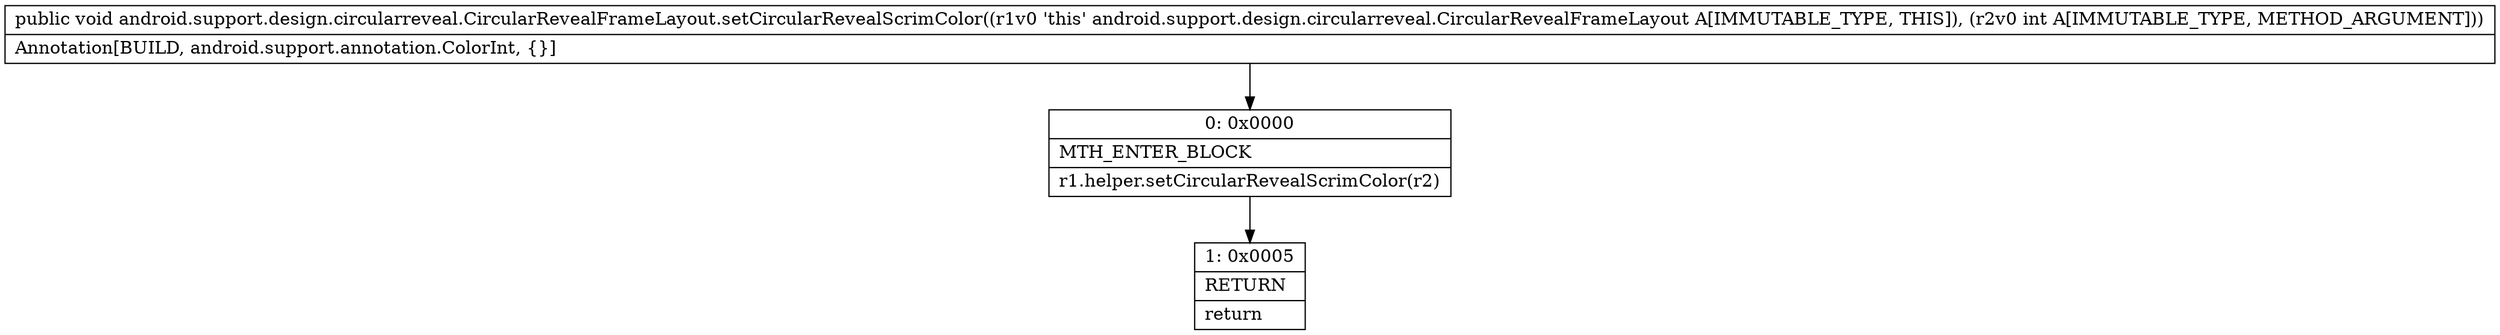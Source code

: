 digraph "CFG forandroid.support.design.circularreveal.CircularRevealFrameLayout.setCircularRevealScrimColor(I)V" {
Node_0 [shape=record,label="{0\:\ 0x0000|MTH_ENTER_BLOCK\l|r1.helper.setCircularRevealScrimColor(r2)\l}"];
Node_1 [shape=record,label="{1\:\ 0x0005|RETURN\l|return\l}"];
MethodNode[shape=record,label="{public void android.support.design.circularreveal.CircularRevealFrameLayout.setCircularRevealScrimColor((r1v0 'this' android.support.design.circularreveal.CircularRevealFrameLayout A[IMMUTABLE_TYPE, THIS]), (r2v0 int A[IMMUTABLE_TYPE, METHOD_ARGUMENT]))  | Annotation[BUILD, android.support.annotation.ColorInt, \{\}]\l}"];
MethodNode -> Node_0;
Node_0 -> Node_1;
}

